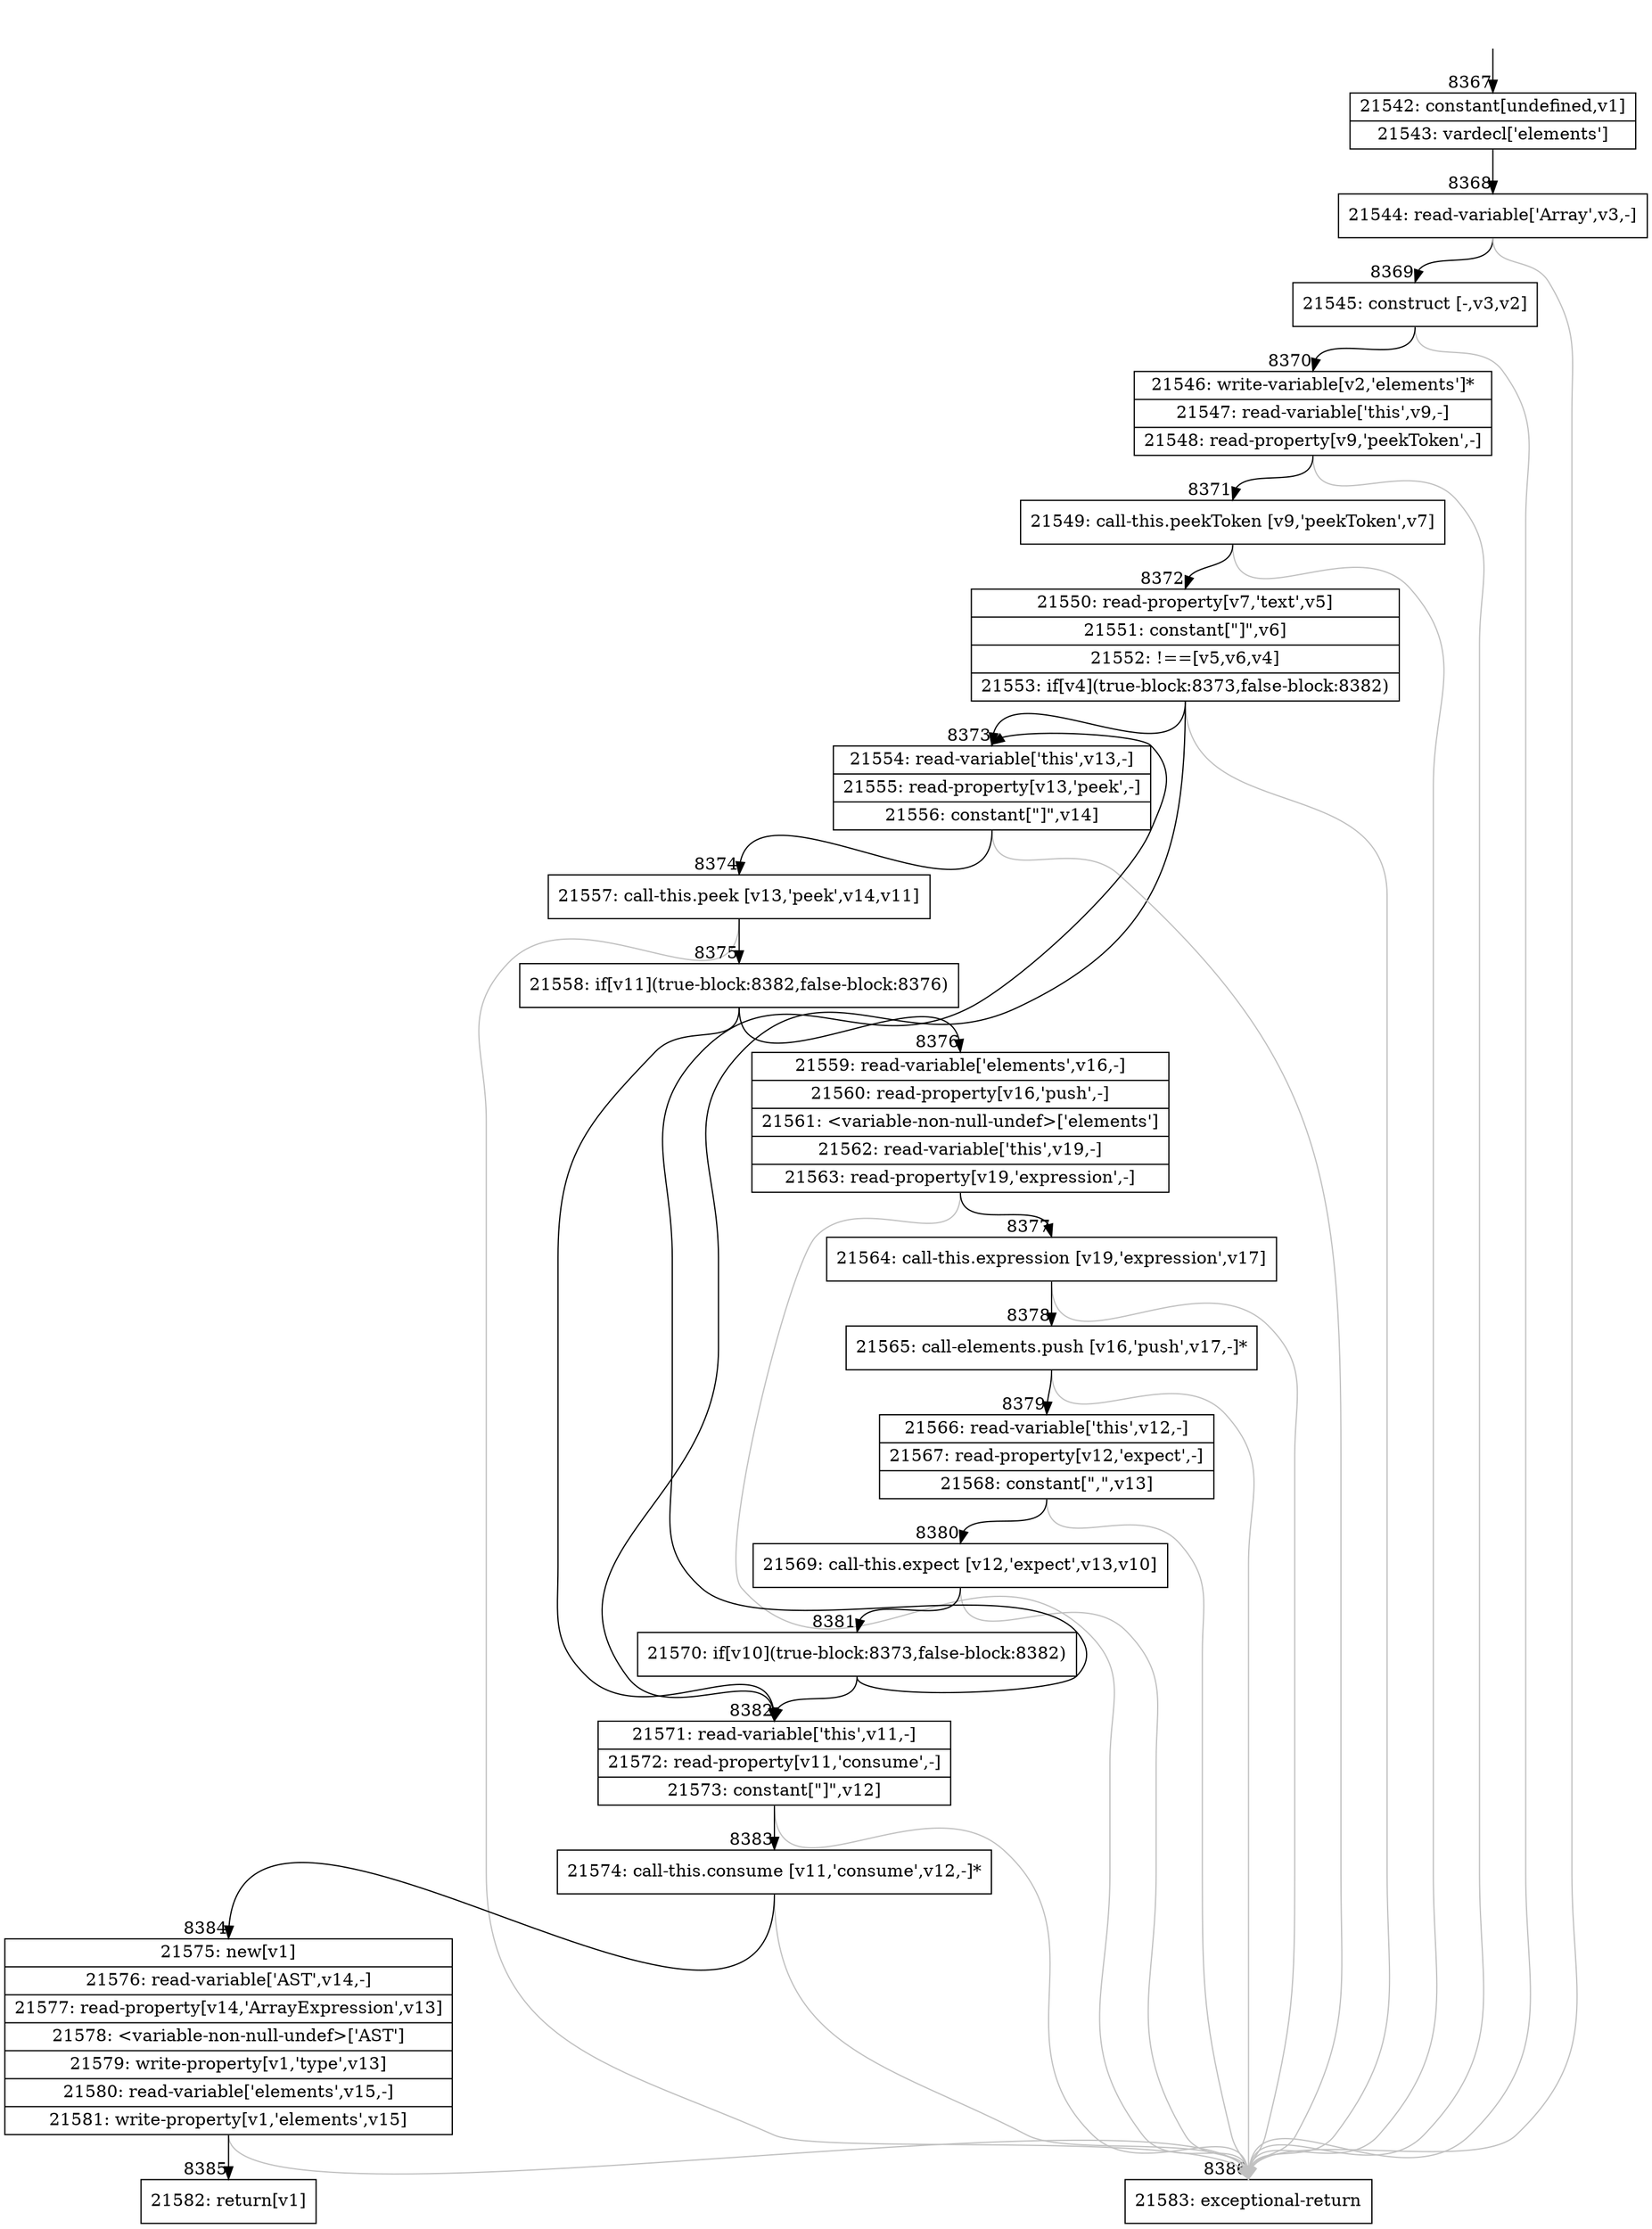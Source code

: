 digraph {
rankdir="TD"
BB_entry616[shape=none,label=""];
BB_entry616 -> BB8367 [tailport=s, headport=n, headlabel="    8367"]
BB8367 [shape=record label="{21542: constant[undefined,v1]|21543: vardecl['elements']}" ] 
BB8367 -> BB8368 [tailport=s, headport=n, headlabel="      8368"]
BB8368 [shape=record label="{21544: read-variable['Array',v3,-]}" ] 
BB8368 -> BB8369 [tailport=s, headport=n, headlabel="      8369"]
BB8368 -> BB8386 [tailport=s, headport=n, color=gray, headlabel="      8386"]
BB8369 [shape=record label="{21545: construct [-,v3,v2]}" ] 
BB8369 -> BB8370 [tailport=s, headport=n, headlabel="      8370"]
BB8369 -> BB8386 [tailport=s, headport=n, color=gray]
BB8370 [shape=record label="{21546: write-variable[v2,'elements']*|21547: read-variable['this',v9,-]|21548: read-property[v9,'peekToken',-]}" ] 
BB8370 -> BB8371 [tailport=s, headport=n, headlabel="      8371"]
BB8370 -> BB8386 [tailport=s, headport=n, color=gray]
BB8371 [shape=record label="{21549: call-this.peekToken [v9,'peekToken',v7]}" ] 
BB8371 -> BB8372 [tailport=s, headport=n, headlabel="      8372"]
BB8371 -> BB8386 [tailport=s, headport=n, color=gray]
BB8372 [shape=record label="{21550: read-property[v7,'text',v5]|21551: constant[\"]\",v6]|21552: !==[v5,v6,v4]|21553: if[v4](true-block:8373,false-block:8382)}" ] 
BB8372 -> BB8373 [tailport=s, headport=n, headlabel="      8373"]
BB8372 -> BB8382 [tailport=s, headport=n, headlabel="      8382"]
BB8372 -> BB8386 [tailport=s, headport=n, color=gray]
BB8373 [shape=record label="{21554: read-variable['this',v13,-]|21555: read-property[v13,'peek',-]|21556: constant[\"]\",v14]}" ] 
BB8373 -> BB8374 [tailport=s, headport=n, headlabel="      8374"]
BB8373 -> BB8386 [tailport=s, headport=n, color=gray]
BB8374 [shape=record label="{21557: call-this.peek [v13,'peek',v14,v11]}" ] 
BB8374 -> BB8375 [tailport=s, headport=n, headlabel="      8375"]
BB8374 -> BB8386 [tailport=s, headport=n, color=gray]
BB8375 [shape=record label="{21558: if[v11](true-block:8382,false-block:8376)}" ] 
BB8375 -> BB8382 [tailport=s, headport=n]
BB8375 -> BB8376 [tailport=s, headport=n, headlabel="      8376"]
BB8376 [shape=record label="{21559: read-variable['elements',v16,-]|21560: read-property[v16,'push',-]|21561: \<variable-non-null-undef\>['elements']|21562: read-variable['this',v19,-]|21563: read-property[v19,'expression',-]}" ] 
BB8376 -> BB8377 [tailport=s, headport=n, headlabel="      8377"]
BB8376 -> BB8386 [tailport=s, headport=n, color=gray]
BB8377 [shape=record label="{21564: call-this.expression [v19,'expression',v17]}" ] 
BB8377 -> BB8378 [tailport=s, headport=n, headlabel="      8378"]
BB8377 -> BB8386 [tailport=s, headport=n, color=gray]
BB8378 [shape=record label="{21565: call-elements.push [v16,'push',v17,-]*}" ] 
BB8378 -> BB8379 [tailport=s, headport=n, headlabel="      8379"]
BB8378 -> BB8386 [tailport=s, headport=n, color=gray]
BB8379 [shape=record label="{21566: read-variable['this',v12,-]|21567: read-property[v12,'expect',-]|21568: constant[\",\",v13]}" ] 
BB8379 -> BB8380 [tailport=s, headport=n, headlabel="      8380"]
BB8379 -> BB8386 [tailport=s, headport=n, color=gray]
BB8380 [shape=record label="{21569: call-this.expect [v12,'expect',v13,v10]}" ] 
BB8380 -> BB8381 [tailport=s, headport=n, headlabel="      8381"]
BB8380 -> BB8386 [tailport=s, headport=n, color=gray]
BB8381 [shape=record label="{21570: if[v10](true-block:8373,false-block:8382)}" ] 
BB8381 -> BB8373 [tailport=s, headport=n]
BB8381 -> BB8382 [tailport=s, headport=n]
BB8382 [shape=record label="{21571: read-variable['this',v11,-]|21572: read-property[v11,'consume',-]|21573: constant[\"]\",v12]}" ] 
BB8382 -> BB8383 [tailport=s, headport=n, headlabel="      8383"]
BB8382 -> BB8386 [tailport=s, headport=n, color=gray]
BB8383 [shape=record label="{21574: call-this.consume [v11,'consume',v12,-]*}" ] 
BB8383 -> BB8384 [tailport=s, headport=n, headlabel="      8384"]
BB8383 -> BB8386 [tailport=s, headport=n, color=gray]
BB8384 [shape=record label="{21575: new[v1]|21576: read-variable['AST',v14,-]|21577: read-property[v14,'ArrayExpression',v13]|21578: \<variable-non-null-undef\>['AST']|21579: write-property[v1,'type',v13]|21580: read-variable['elements',v15,-]|21581: write-property[v1,'elements',v15]}" ] 
BB8384 -> BB8385 [tailport=s, headport=n, headlabel="      8385"]
BB8384 -> BB8386 [tailport=s, headport=n, color=gray]
BB8385 [shape=record label="{21582: return[v1]}" ] 
BB8386 [shape=record label="{21583: exceptional-return}" ] 
//#$~ 12853
}
